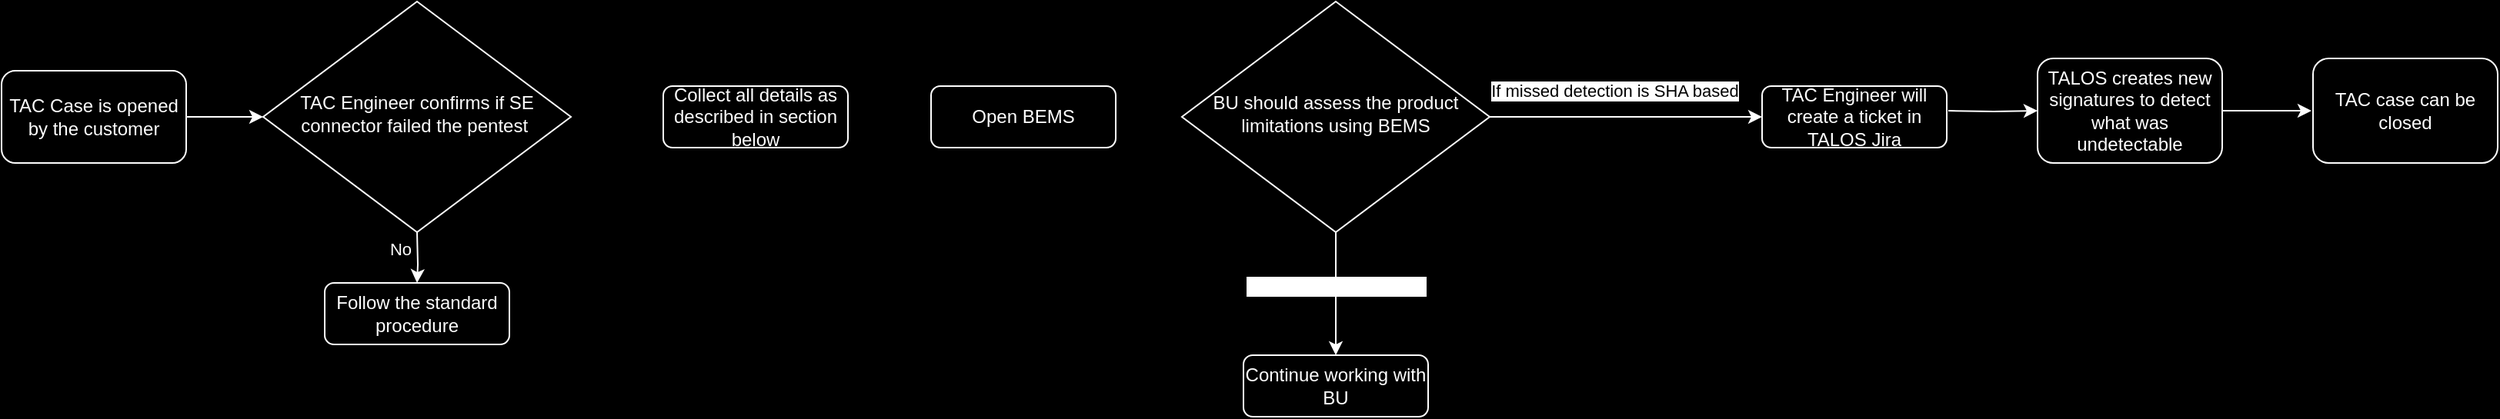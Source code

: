<mxfile version="24.7.6">
  <diagram id="C5RBs43oDa-KdzZeNtuy" name="Page-1">
    <mxGraphModel dx="2730" dy="1181" grid="0" gridSize="10" guides="1" tooltips="1" connect="1" arrows="1" fold="1" page="1" pageScale="1" pageWidth="1169" pageHeight="827" background="#000000" math="0" shadow="0">
      <root>
        <mxCell id="WIyWlLk6GJQsqaUBKTNV-0" />
        <mxCell id="WIyWlLk6GJQsqaUBKTNV-1" parent="WIyWlLk6GJQsqaUBKTNV-0" />
        <mxCell id="vLkyQ3vxkpRtqPcBnnap-5" style="edgeStyle=orthogonalEdgeStyle;rounded=0;orthogonalLoop=1;jettySize=auto;html=1;entryX=0;entryY=0.5;entryDx=0;entryDy=0;strokeColor=#FFFFFF;" parent="WIyWlLk6GJQsqaUBKTNV-1" source="WIyWlLk6GJQsqaUBKTNV-3" edge="1">
          <mxGeometry relative="1" as="geometry">
            <mxPoint x="-320" y="110" as="targetPoint" />
          </mxGeometry>
        </mxCell>
        <mxCell id="WIyWlLk6GJQsqaUBKTNV-3" value="TAC Case is opened by the customer" style="rounded=1;whiteSpace=wrap;html=1;fontSize=12;glass=0;strokeWidth=1;shadow=0;fillColor=none;fontColor=#FFFFFF;strokeColor=#FFFFFF;" parent="WIyWlLk6GJQsqaUBKTNV-1" vertex="1">
          <mxGeometry x="-490" y="80" width="120" height="60" as="geometry" />
        </mxCell>
        <mxCell id="vLkyQ3vxkpRtqPcBnnap-11" value="" style="edgeStyle=orthogonalEdgeStyle;shape=connector;rounded=0;orthogonalLoop=1;jettySize=auto;html=1;strokeColor=#FFFFFF;align=center;verticalAlign=middle;fontFamily=Helvetica;fontSize=11;fontColor=#FFFFFF;labelBackgroundColor=none;endArrow=classic;" parent="WIyWlLk6GJQsqaUBKTNV-1" target="WIyWlLk6GJQsqaUBKTNV-12" edge="1">
          <mxGeometry relative="1" as="geometry">
            <mxPoint x="-220" y="185" as="sourcePoint" />
          </mxGeometry>
        </mxCell>
        <mxCell id="vLkyQ3vxkpRtqPcBnnap-18" value="No" style="edgeLabel;html=1;align=center;verticalAlign=middle;resizable=0;points=[];fontFamily=Helvetica;fontSize=11;fontColor=#FFFFFF;labelBackgroundColor=none;" parent="vLkyQ3vxkpRtqPcBnnap-11" vertex="1" connectable="0">
          <mxGeometry x="-0.686" y="1" relative="1" as="geometry">
            <mxPoint x="-12" y="5" as="offset" />
          </mxGeometry>
        </mxCell>
        <mxCell id="WIyWlLk6GJQsqaUBKTNV-7" value="TAC Engineer will create a ticket in TALOS Jira" style="rounded=1;whiteSpace=wrap;html=1;fontSize=12;glass=0;strokeWidth=1;shadow=0;fillColor=#000000;strokeColor=#FFFFFF;fontColor=#FFFFFF;" parent="WIyWlLk6GJQsqaUBKTNV-1" vertex="1">
          <mxGeometry x="654" y="90" width="120" height="40" as="geometry" />
        </mxCell>
        <mxCell id="WIyWlLk6GJQsqaUBKTNV-12" value="Follow the standard procedure" style="rounded=1;whiteSpace=wrap;html=1;fontSize=12;glass=0;strokeWidth=1;shadow=0;fillColor=#000000;fontColor=#FFFFFF;strokeColor=#FFFFFF;" parent="WIyWlLk6GJQsqaUBKTNV-1" vertex="1">
          <mxGeometry x="-280" y="218" width="120" height="40" as="geometry" />
        </mxCell>
        <mxCell id="vLkyQ3vxkpRtqPcBnnap-25" value="" style="edgeStyle=orthogonalEdgeStyle;shape=connector;rounded=0;orthogonalLoop=1;jettySize=auto;html=1;strokeColor=#FFFFFF;align=center;verticalAlign=middle;fontFamily=Helvetica;fontSize=11;fontColor=#FFFFFF;labelBackgroundColor=none;endArrow=classic;" parent="WIyWlLk6GJQsqaUBKTNV-1" target="vLkyQ3vxkpRtqPcBnnap-24" edge="1">
          <mxGeometry relative="1" as="geometry">
            <mxPoint x="775" y="106" as="sourcePoint" />
          </mxGeometry>
        </mxCell>
        <mxCell id="vLkyQ3vxkpRtqPcBnnap-29" value="" style="edgeStyle=orthogonalEdgeStyle;shape=connector;rounded=0;orthogonalLoop=1;jettySize=auto;html=1;strokeColor=#FFFFFF;align=center;verticalAlign=middle;fontFamily=Helvetica;fontSize=11;fontColor=#FFFFFF;labelBackgroundColor=none;endArrow=classic;" parent="WIyWlLk6GJQsqaUBKTNV-1" source="vLkyQ3vxkpRtqPcBnnap-24" edge="1">
          <mxGeometry relative="1" as="geometry">
            <mxPoint x="1011" y="106" as="targetPoint" />
          </mxGeometry>
        </mxCell>
        <mxCell id="vLkyQ3vxkpRtqPcBnnap-24" value="TALOS creates new signatures to detect what was undetectable" style="rounded=1;whiteSpace=wrap;html=1;fontSize=12;glass=0;strokeWidth=1;shadow=0;fillColor=#000000;fontColor=#FFFFFF;strokeColor=#FFFFFF;" parent="WIyWlLk6GJQsqaUBKTNV-1" vertex="1">
          <mxGeometry x="833" y="72" width="120" height="68" as="geometry" />
        </mxCell>
        <mxCell id="vLkyQ3vxkpRtqPcBnnap-32" value="TAC case can be closed" style="rounded=1;whiteSpace=wrap;html=1;fontSize=12;glass=0;strokeWidth=1;shadow=0;fillColor=#000000;fontColor=#FFFFFF;strokeColor=#FFFFFF;" parent="WIyWlLk6GJQsqaUBKTNV-1" vertex="1">
          <mxGeometry x="1012" y="72" width="120" height="68" as="geometry" />
        </mxCell>
        <mxCell id="99zJedxA1QK_hauv3LOk-0" value="Collect all details as described in section below" style="rounded=1;whiteSpace=wrap;html=1;fontSize=12;glass=0;strokeWidth=1;shadow=0;fillColor=#000000;strokeColor=#FFFFFF;fontColor=#FFFFFF;" vertex="1" parent="WIyWlLk6GJQsqaUBKTNV-1">
          <mxGeometry x="-60" y="90" width="120" height="40" as="geometry" />
        </mxCell>
        <mxCell id="99zJedxA1QK_hauv3LOk-2" value="TAC Engineer confirms if SE connector failed the pentest&amp;nbsp;" style="rhombus;whiteSpace=wrap;html=1;shadow=0;fontFamily=Helvetica;fontSize=12;align=center;strokeWidth=1;spacing=6;spacingTop=-4;fillColor=#000000;fontColor=#FFFFFF;strokeColor=#FFFFFF;" vertex="1" parent="WIyWlLk6GJQsqaUBKTNV-1">
          <mxGeometry x="-320" y="35" width="200" height="150" as="geometry" />
        </mxCell>
        <mxCell id="99zJedxA1QK_hauv3LOk-4" style="edgeStyle=orthogonalEdgeStyle;rounded=0;orthogonalLoop=1;jettySize=auto;html=1;entryX=0;entryY=0.5;entryDx=0;entryDy=0;strokeColor=#FFFFFF;labelBackgroundColor=default;fontColor=#FFFFFF;" edge="1" parent="WIyWlLk6GJQsqaUBKTNV-1" source="99zJedxA1QK_hauv3LOk-3" target="WIyWlLk6GJQsqaUBKTNV-7">
          <mxGeometry relative="1" as="geometry" />
        </mxCell>
        <mxCell id="99zJedxA1QK_hauv3LOk-6" value="If missed detection is SHA based" style="edgeLabel;html=1;align=center;verticalAlign=middle;resizable=0;points=[];" vertex="1" connectable="0" parent="99zJedxA1QK_hauv3LOk-4">
          <mxGeometry x="-0.263" y="-1" relative="1" as="geometry">
            <mxPoint x="16" y="-18" as="offset" />
          </mxGeometry>
        </mxCell>
        <mxCell id="99zJedxA1QK_hauv3LOk-8" value="" style="edgeStyle=orthogonalEdgeStyle;rounded=0;orthogonalLoop=1;jettySize=auto;html=1;strokeColor=#FFFFFF;" edge="1" parent="WIyWlLk6GJQsqaUBKTNV-1" source="99zJedxA1QK_hauv3LOk-3" target="99zJedxA1QK_hauv3LOk-7">
          <mxGeometry relative="1" as="geometry" />
        </mxCell>
        <mxCell id="99zJedxA1QK_hauv3LOk-11" value="Problem with the device" style="edgeLabel;html=1;align=center;verticalAlign=middle;resizable=0;points=[];fontFamily=Helvetica;fontSize=11;fontColor=#FFFFFF;labelBackgroundColor=default;" vertex="1" connectable="0" parent="99zJedxA1QK_hauv3LOk-8">
          <mxGeometry x="-0.133" relative="1" as="geometry">
            <mxPoint as="offset" />
          </mxGeometry>
        </mxCell>
        <mxCell id="99zJedxA1QK_hauv3LOk-3" value="BU should assess the product limitations using BEMS" style="rhombus;whiteSpace=wrap;html=1;shadow=0;fontFamily=Helvetica;fontSize=12;align=center;strokeWidth=1;spacing=6;spacingTop=-4;fillColor=#000000;fontColor=#FFFFFF;strokeColor=#FFFFFF;" vertex="1" parent="WIyWlLk6GJQsqaUBKTNV-1">
          <mxGeometry x="277" y="35" width="200" height="150" as="geometry" />
        </mxCell>
        <mxCell id="99zJedxA1QK_hauv3LOk-7" value="Continue working with BU" style="rounded=1;whiteSpace=wrap;html=1;fontSize=12;glass=0;strokeWidth=1;shadow=0;fillColor=#000000;strokeColor=#FFFFFF;fontColor=#FFFFFF;" vertex="1" parent="WIyWlLk6GJQsqaUBKTNV-1">
          <mxGeometry x="317" y="265" width="120" height="40" as="geometry" />
        </mxCell>
        <mxCell id="99zJedxA1QK_hauv3LOk-10" value="Open BEMS" style="rounded=1;whiteSpace=wrap;html=1;fontSize=12;glass=0;strokeWidth=1;shadow=0;fillColor=#000000;strokeColor=#FFFFFF;fontColor=#FFFFFF;" vertex="1" parent="WIyWlLk6GJQsqaUBKTNV-1">
          <mxGeometry x="114" y="90" width="120" height="40" as="geometry" />
        </mxCell>
      </root>
    </mxGraphModel>
  </diagram>
</mxfile>

